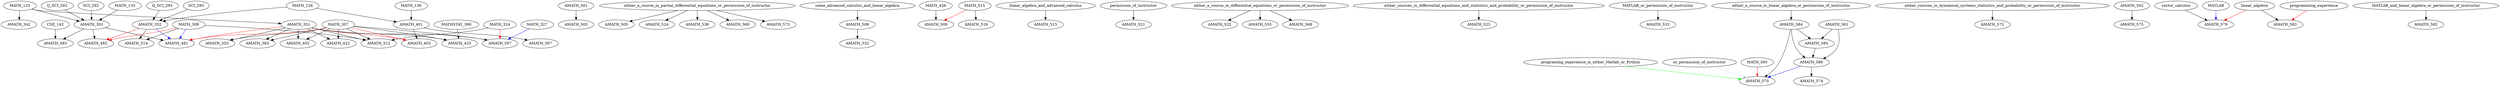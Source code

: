 digraph G {
    edge [color=black];
    MATH_125 -> AMATH_301;
    Q_SCI_292 -> AMATH_301;
    SCI_292 -> AMATH_301;
    MATH_135 -> AMATH_301;
    edge [color=black];
    MATH_125 -> AMATH_342;
    edge [color=black];
    MATH_125 -> AMATH_351;
    edge [color=black];
    MATH_126 -> AMATH_352;
    Q_SCI_293 -> AMATH_352;
    SCI_293 -> AMATH_352;
    edge [color=black];
    AMATH_351 -> AMATH_353;
    MATH_307 -> AMATH_353;
    edge [color=black];
    AMATH_351 -> AMATH_383;
    MATH_307 -> AMATH_383;
    edge [color=black];
    MATH_126 -> AMATH_401;
    MATH_136 -> AMATH_401;
    edge [color=black];
    AMATH_351 -> AMATH_402;
    MATH_307 -> AMATH_402;
    edge [color=black];
    AMATH_401 -> AMATH_403;
    edge [color=red];
    AMATH_351 -> AMATH_403;
    MATH_307 -> AMATH_403;
    edge [color=black];
    MATH_307 -> AMATH_422;
    AMATH_351 -> AMATH_422;
    edge [color=black];
    AMATH_351 -> AMATH_423;
    MATH_307 -> AMATH_423;
    MATHSTAT_390 -> AMATH_423;
    edge [color=black];
    AMATH_301 -> AMATH_481;
    edge [color=red];
    AMATH_351 -> AMATH_481;
    MATH_307 -> AMATH_481;
    edge [color=blue];
    AMATH_352 -> AMATH_481;
    MATH_308 -> AMATH_481;
    edge [color=black];
    AMATH_301 -> AMATH_482;
    edge [color=red];
    AMATH_352 -> AMATH_482;
    MATH_308 -> AMATH_482;
    edge [color=black];
    CSE_142 -> AMATH_483;
    AMATH_301 -> AMATH_483;
    edge [color=black];
    AMATH_501 -> AMATH_503;
    edge [color=black];
    either_a_course_in_partial_differential_equations_or_permission_of_instructor -> AMATH_505;
    edge [color=black];
    some_advanced_calculus_and_linear_algebra -> AMATH_506;
    edge [color=black];
    AMATH_351 -> AMATH_507;
    MATH_307 -> AMATH_507;
    edge [color=red];
    MATH_324 -> AMATH_507;
    edge [color=blue];
    MATH_327 -> AMATH_507;
    edge [color=black];
    MATH_426 -> AMATH_509;
    edge [color=red];
    MATH_515 -> AMATH_509;
    edge [color=black];
    MATH_308 -> AMATH_512;
    MATH_307 -> AMATH_512;
    AMATH_351 -> AMATH_512;
    MATH_324 -> AMATH_512;
    edge [color=black];
    MATH_308 -> AMATH_514;
    AMATH_352 -> AMATH_514;
    edge [color=black];
    linear_algebra_and_advanced_calculus -> AMATH_515;
    edge [color=black];
    MATH_515 -> AMATH_516;
    edge [color=black];
    permission_of_instructor -> AMATH_521;
    edge [color=black];
    either_a_course_in_differential_equations_or_permission_of_instructor -> AMATH_522;
    edge [color=black];
    either_courses_in_differential_equations_and_statistics_and_probability_or_permission_of_instructor -> AMATH_523;
    edge [color=black];
    either_a_course_in_partial_differential_equations_or_permission_of_instructor -> AMATH_524;
    edge [color=black];
    AMATH_506 -> AMATH_532;
    edge [color=black];
    MATLAB_or_permission_of_instructor -> AMATH_533;
    edge [color=black];
    either_a_course_in_differential_equations_or_permission_of_instructor -> AMATH_535;
    edge [color=black];
    either_a_course_in_partial_differential_equations_or_permission_of_instructor -> AMATH_536;
    edge [color=black];
    AMATH_401 -> AMATH_567;
    edge [color=black];
    either_a_course_in_differential_equations_or_permission_of_instructor -> AMATH_568;
    edge [color=black];
    either_a_course_in_partial_differential_equations_or_permission_of_instructor -> AMATH_569;
    edge [color=black];
    AMATH_584 -> AMATH_570;
    edge [color=red];
    MATH_585 -> AMATH_570;
    edge [color=blue];
    AMATH_586 -> AMATH_570;
    edge [color=green];
    programing_experience_in_either_Matlab_or_Python -> AMATH_570;
    edge [color=lightblue];
    or_permission_of_instructor -> AMATH_570;
    edge [color=black];
    either_courses_in_dynamical_systems_statistics_and_probability_or_permission_of_instructor -> AMATH_572;
    edge [color=black];
    either_a_course_in_partial_differential_equations_or_permission_of_instructor -> AMATH_573;
    edge [color=black];
    AMATH_586 -> AMATH_574;
    edge [color=black];
    AMATH_502 -> AMATH_575;
    edge [color=black];
    vector_calculus -> AMATH_579;
    edge [color=red];
    linear_algebra -> AMATH_579;
    edge [color=blue];
    MATLAB -> AMATH_579;
    edge [color=black];
    MATLAB_and_linear_algebra_or_permission_of_instructor -> AMATH_582;
    edge [color=black];
    linear_algebra -> AMATH_583;
    edge [color=red];
    programming_experience -> AMATH_583;
    edge [color=black];
    either_a_course_in_linear_algebra_or_permission_of_instructor -> AMATH_584;
    edge [color=black];
    AMATH_581 -> AMATH_585;
    AMATH_584 -> AMATH_585;
    edge [color=black];
    AMATH_581 -> AMATH_586;
    AMATH_584 -> AMATH_586;
    AMATH_585 -> AMATH_586;
}
